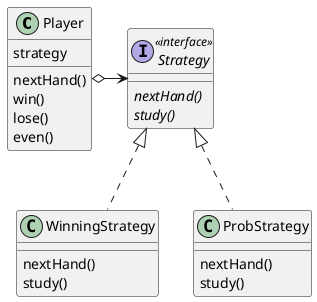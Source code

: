 @startuml

class Player {
    strategy
    nextHand()
    win()
    lose()
    even()
}

interface Strategy <<interface>> {
    {abstract}nextHand()
    {abstract}study()
}

class WinningStrategy {
    nextHand()
    study()
}

class ProbStrategy {
    nextHand()
    study()
}

Player o-r-> Strategy
WinningStrategy .u.|> Strategy
ProbStrategy .u.|> Strategy

@enduml